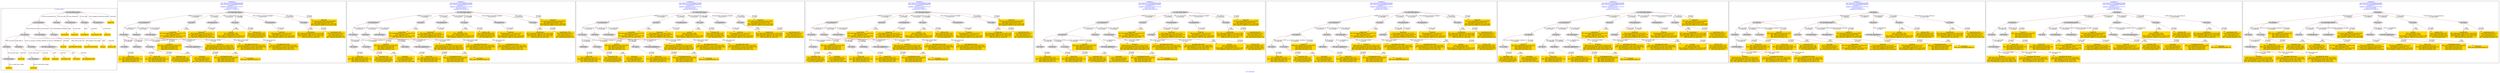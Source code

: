 digraph n0 {
fontcolor="blue"
remincross="true"
label="s21-s-met.json"
subgraph cluster_0 {
label="1-correct model"
n2[style="filled",color="white",fillcolor="lightgray",label="E12_Production1"];
n3[style="filled",color="white",fillcolor="lightgray",label="E21_Person1"];
n4[style="filled",color="white",fillcolor="lightgray",label="E52_Time-Span3"];
n5[style="filled",color="white",fillcolor="lightgray",label="E55_Type1"];
n6[style="filled",color="white",fillcolor="lightgray",label="E67_Birth1"];
n7[style="filled",color="white",fillcolor="lightgray",label="E69_Death1"];
n8[style="filled",color="white",fillcolor="lightgray",label="E74_Group1"];
n9[style="filled",color="white",fillcolor="lightgray",label="E82_Actor_Appellation1"];
n10[style="filled",color="white",fillcolor="lightgray",label="E22_Man-Made_Object1"];
n11[style="filled",color="white",fillcolor="lightgray",label="E35_Title1"];
n12[style="filled",color="white",fillcolor="lightgray",label="E54_Dimension1"];
n13[style="filled",color="white",fillcolor="lightgray",label="E55_Type2"];
n14[style="filled",color="white",fillcolor="lightgray",label="E8_Acquisition1"];
n15[style="filled",color="white",fillcolor="lightgray",label="E52_Time-Span1"];
n16[style="filled",color="white",fillcolor="lightgray",label="E52_Time-Span2"];
n17[shape="plaintext",style="filled",fillcolor="gold",label="nationality"];
n18[shape="plaintext",style="filled",fillcolor="gold",label="medium"];
n19[shape="plaintext",style="filled",fillcolor="gold",label="dateOfEndOfCreation"];
n20[shape="plaintext",style="filled",fillcolor="gold",label="birthDate"];
n21[shape="plaintext",style="filled",fillcolor="gold",label="dateOfStartOfCreation"];
n22[shape="plaintext",style="filled",fillcolor="gold",label="classification"];
n23[shape="plaintext",style="filled",fillcolor="gold",label="deathDate"];
n24[shape="plaintext",style="filled",fillcolor="gold",label="creditLine"];
n25[shape="plaintext",style="filled",fillcolor="gold",label="medium_URI"];
n26[shape="plaintext",style="filled",fillcolor="gold",label="artworkTitle"];
n27[shape="plaintext",style="filled",fillcolor="gold",label="dimensions"];
n28[shape="plaintext",style="filled",fillcolor="gold",label="artistName"];
n29[shape="plaintext",style="filled",fillcolor="gold",label="Birth_URI"];
n30[shape="plaintext",style="filled",fillcolor="gold",label="artistURI"];
n31[shape="plaintext",style="filled",fillcolor="gold",label="classification_URI"];
n32[shape="plaintext",style="filled",fillcolor="gold",label="objectURI"];
n33[shape="plaintext",style="filled",fillcolor="gold",label="nationality_URI"];
n34[shape="plaintext",style="filled",fillcolor="gold",label="Death_URI"];
n35[shape="plaintext",style="filled",fillcolor="gold",label="artistAppellationURI"];
}
subgraph cluster_1 {
label="candidate 0\nlink coherence:0.03225806451612903\nnode coherence:0.06666666666666667\nconfidence:1.0\nmapping score:0.41111111111111115\ncost:2010.545832\n-precision:0.77-recall:0.71"
n37[style="filled",color="white",fillcolor="lightgray",label="E12_Production1"];
n38[style="filled",color="white",fillcolor="lightgray",label="E21_Person1"];
n39[style="filled",color="white",fillcolor="lightgray",label="E39_Actor1"];
n40[style="filled",color="white",fillcolor="lightgray",label="E52_Time-Span1"];
n41[style="filled",color="white",fillcolor="lightgray",label="E67_Birth1"];
n42[style="filled",color="white",fillcolor="lightgray",label="E69_Death1"];
n43[style="filled",color="white",fillcolor="lightgray",label="E74_Group1"];
n44[style="filled",color="white",fillcolor="lightgray",label="E22_Man-Made_Object1"];
n45[style="filled",color="white",fillcolor="lightgray",label="E35_Title1"];
n46[style="filled",color="white",fillcolor="lightgray",label="E54_Dimension1"];
n47[style="filled",color="white",fillcolor="lightgray",label="E55_Type1"];
n48[style="filled",color="white",fillcolor="lightgray",label="E8_Acquisition1"];
n49[style="filled",color="white",fillcolor="lightgray",label="E55_Type2"];
n50[style="filled",color="white",fillcolor="lightgray",label="E82_Actor_Appellation2"];
n51[shape="plaintext",style="filled",fillcolor="gold",label="medium\n[E55_Type,label,0.338]\n[E57_Material,label,0.306]\n[E29_Design_or_Procedure,P3_has_note,0.239]\n[E33_Linguistic_Object,P3_has_note,0.117]"];
n52[shape="plaintext",style="filled",fillcolor="gold",label="nationality_URI\n[E74_Group,classLink,0.71]\n[E55_Type,classLink,0.169]\n[E57_Material,classLink,0.081]\n[E74_Group,label,0.039]"];
n53[shape="plaintext",style="filled",fillcolor="gold",label="birthDate\n[E69_Death,P82_at_some_time_within,0.415]\n[E52_Time-Span,P82b_end_of_the_end,0.339]\n[E52_Time-Span,P82_at_some_time_within,0.174]\n[E52_Time-Span,P82a_begin_of_the_begin,0.073]"];
n54[shape="plaintext",style="filled",fillcolor="gold",label="medium_URI\n[E74_Group,classLink,0.326]\n[E55_Type,classLink,0.312]\n[E57_Material,classLink,0.306]\n[E55_Type,label,0.055]"];
n55[shape="plaintext",style="filled",fillcolor="gold",label="artistURI\n[E82_Actor_Appellation,classLink,0.307]\n[E21_Person,classLink,0.24]\n[E67_Birth,classLink,0.227]\n[E69_Death,classLink,0.226]"];
n56[shape="plaintext",style="filled",fillcolor="gold",label="artistAppellationURI\n[E82_Actor_Appellation,classLink,0.693]\n[E21_Person,classLink,0.204]\n[E67_Birth,classLink,0.052]\n[E69_Death,classLink,0.052]"];
n57[shape="plaintext",style="filled",fillcolor="gold",label="dimensions\n[E54_Dimension,P3_has_note,0.822]\n[E22_Man-Made_Object,P3_has_note,0.079]\n[E82_Actor_Appellation,label,0.053]\n[E73_Information_Object,P3_has_note,0.045]"];
n58[shape="plaintext",style="filled",fillcolor="gold",label="artworkTitle\n[E22_Man-Made_Object,P3_has_note,0.315]\n[E35_Title,label,0.244]\n[E33_Linguistic_Object,P3_has_note,0.239]\n[E21_Person,P3_has_note,0.202]"];
n59[shape="plaintext",style="filled",fillcolor="gold",label="dateOfStartOfCreation\n[E52_Time-Span,P82b_end_of_the_end,0.404]\n[E52_Time-Span,P82_at_some_time_within,0.285]\n[E12_Production,P3_has_note,0.167]\n[E34_Inscription,P3_has_note,0.144]"];
n60[shape="plaintext",style="filled",fillcolor="gold",label="classification\n[E73_Information_Object,P3_has_note,0.342]\n[E22_Man-Made_Object,P3_has_note,0.283]\n[E33_Linguistic_Object,P3_has_note,0.215]\n[E39_Actor,P3_has_note,0.16]"];
n61[shape="plaintext",style="filled",fillcolor="gold",label="dateOfEndOfCreation\n[E52_Time-Span,P82b_end_of_the_end,0.404]\n[E52_Time-Span,P82_at_some_time_within,0.285]\n[E12_Production,P3_has_note,0.167]\n[E34_Inscription,P3_has_note,0.144]"];
n62[shape="plaintext",style="filled",fillcolor="gold",label="Birth_URI\n[E67_Birth,classLink,0.518]\n[E82_Actor_Appellation,classLink,0.191]\n[E21_Person,classLink,0.15]\n[E69_Death,classLink,0.141]"];
n63[shape="plaintext",style="filled",fillcolor="gold",label="creditLine\n[E8_Acquisition,P3_has_note,0.572]\n[E30_Right,P3_has_note,0.276]\n[E73_Information_Object,P3_has_note,0.081]\n[E33_Linguistic_Object,P3_has_note,0.071]"];
n64[shape="plaintext",style="filled",fillcolor="gold",label="artistName\n[E82_Actor_Appellation,label,1.0]"];
n65[shape="plaintext",style="filled",fillcolor="gold",label="classification_URI\n[E55_Type,classLink,0.612]\n[E55_Type,label,0.155]\n[E74_Group,classLink,0.12]\n[E57_Material,classLink,0.113]"];
n66[shape="plaintext",style="filled",fillcolor="gold",label="objectURI\n[E22_Man-Made_Object,classLink,0.668]\n[E8_Acquisition,classLink,0.256]\n[E22_Man-Made_Object,P3_has_note,0.04]\n[E33_Linguistic_Object,P3_has_note,0.036]"];
n67[shape="plaintext",style="filled",fillcolor="gold",label="Death_URI\n[E69_Death,classLink,0.516]\n[E82_Actor_Appellation,classLink,0.191]\n[E21_Person,classLink,0.149]\n[E67_Birth,classLink,0.144]"];
n68[shape="plaintext",style="filled",fillcolor="gold",label="nationality\n[E74_Group,label,0.522]\n[E74_Group,classLink,0.36]\n[E55_Type,label,0.063]\n[E21_Person,P3_has_note,0.055]"];
}
subgraph cluster_2 {
label="candidate 1\nlink coherence:0.03225806451612903\nnode coherence:0.06666666666666667\nconfidence:1.0\nmapping score:0.41111111111111115\ncost:2010.546229\n-precision:0.69-recall:0.64"
n70[style="filled",color="white",fillcolor="lightgray",label="E12_Production1"];
n71[style="filled",color="white",fillcolor="lightgray",label="E21_Person1"];
n72[style="filled",color="white",fillcolor="lightgray",label="E39_Actor1"];
n73[style="filled",color="white",fillcolor="lightgray",label="E52_Time-Span1"];
n74[style="filled",color="white",fillcolor="lightgray",label="E67_Birth1"];
n75[style="filled",color="white",fillcolor="lightgray",label="E74_Group1"];
n76[style="filled",color="white",fillcolor="lightgray",label="E22_Man-Made_Object1"];
n77[style="filled",color="white",fillcolor="lightgray",label="E35_Title1"];
n78[style="filled",color="white",fillcolor="lightgray",label="E54_Dimension1"];
n79[style="filled",color="white",fillcolor="lightgray",label="E55_Type1"];
n80[style="filled",color="white",fillcolor="lightgray",label="E8_Acquisition1"];
n81[style="filled",color="white",fillcolor="lightgray",label="E69_Death1"];
n82[style="filled",color="white",fillcolor="lightgray",label="E55_Type2"];
n83[style="filled",color="white",fillcolor="lightgray",label="E82_Actor_Appellation2"];
n84[shape="plaintext",style="filled",fillcolor="gold",label="medium\n[E55_Type,label,0.338]\n[E57_Material,label,0.306]\n[E29_Design_or_Procedure,P3_has_note,0.239]\n[E33_Linguistic_Object,P3_has_note,0.117]"];
n85[shape="plaintext",style="filled",fillcolor="gold",label="nationality_URI\n[E74_Group,classLink,0.71]\n[E55_Type,classLink,0.169]\n[E57_Material,classLink,0.081]\n[E74_Group,label,0.039]"];
n86[shape="plaintext",style="filled",fillcolor="gold",label="birthDate\n[E69_Death,P82_at_some_time_within,0.415]\n[E52_Time-Span,P82b_end_of_the_end,0.339]\n[E52_Time-Span,P82_at_some_time_within,0.174]\n[E52_Time-Span,P82a_begin_of_the_begin,0.073]"];
n87[shape="plaintext",style="filled",fillcolor="gold",label="medium_URI\n[E74_Group,classLink,0.326]\n[E55_Type,classLink,0.312]\n[E57_Material,classLink,0.306]\n[E55_Type,label,0.055]"];
n88[shape="plaintext",style="filled",fillcolor="gold",label="artistURI\n[E82_Actor_Appellation,classLink,0.307]\n[E21_Person,classLink,0.24]\n[E67_Birth,classLink,0.227]\n[E69_Death,classLink,0.226]"];
n89[shape="plaintext",style="filled",fillcolor="gold",label="artistAppellationURI\n[E82_Actor_Appellation,classLink,0.693]\n[E21_Person,classLink,0.204]\n[E67_Birth,classLink,0.052]\n[E69_Death,classLink,0.052]"];
n90[shape="plaintext",style="filled",fillcolor="gold",label="dimensions\n[E54_Dimension,P3_has_note,0.822]\n[E22_Man-Made_Object,P3_has_note,0.079]\n[E82_Actor_Appellation,label,0.053]\n[E73_Information_Object,P3_has_note,0.045]"];
n91[shape="plaintext",style="filled",fillcolor="gold",label="artworkTitle\n[E22_Man-Made_Object,P3_has_note,0.315]\n[E35_Title,label,0.244]\n[E33_Linguistic_Object,P3_has_note,0.239]\n[E21_Person,P3_has_note,0.202]"];
n92[shape="plaintext",style="filled",fillcolor="gold",label="dateOfStartOfCreation\n[E52_Time-Span,P82b_end_of_the_end,0.404]\n[E52_Time-Span,P82_at_some_time_within,0.285]\n[E12_Production,P3_has_note,0.167]\n[E34_Inscription,P3_has_note,0.144]"];
n93[shape="plaintext",style="filled",fillcolor="gold",label="classification\n[E73_Information_Object,P3_has_note,0.342]\n[E22_Man-Made_Object,P3_has_note,0.283]\n[E33_Linguistic_Object,P3_has_note,0.215]\n[E39_Actor,P3_has_note,0.16]"];
n94[shape="plaintext",style="filled",fillcolor="gold",label="dateOfEndOfCreation\n[E52_Time-Span,P82b_end_of_the_end,0.404]\n[E52_Time-Span,P82_at_some_time_within,0.285]\n[E12_Production,P3_has_note,0.167]\n[E34_Inscription,P3_has_note,0.144]"];
n95[shape="plaintext",style="filled",fillcolor="gold",label="Birth_URI\n[E67_Birth,classLink,0.518]\n[E82_Actor_Appellation,classLink,0.191]\n[E21_Person,classLink,0.15]\n[E69_Death,classLink,0.141]"];
n96[shape="plaintext",style="filled",fillcolor="gold",label="creditLine\n[E8_Acquisition,P3_has_note,0.572]\n[E30_Right,P3_has_note,0.276]\n[E73_Information_Object,P3_has_note,0.081]\n[E33_Linguistic_Object,P3_has_note,0.071]"];
n97[shape="plaintext",style="filled",fillcolor="gold",label="artistName\n[E82_Actor_Appellation,label,1.0]"];
n98[shape="plaintext",style="filled",fillcolor="gold",label="classification_URI\n[E55_Type,classLink,0.612]\n[E55_Type,label,0.155]\n[E74_Group,classLink,0.12]\n[E57_Material,classLink,0.113]"];
n99[shape="plaintext",style="filled",fillcolor="gold",label="objectURI\n[E22_Man-Made_Object,classLink,0.668]\n[E8_Acquisition,classLink,0.256]\n[E22_Man-Made_Object,P3_has_note,0.04]\n[E33_Linguistic_Object,P3_has_note,0.036]"];
n100[shape="plaintext",style="filled",fillcolor="gold",label="Death_URI\n[E69_Death,classLink,0.516]\n[E82_Actor_Appellation,classLink,0.191]\n[E21_Person,classLink,0.149]\n[E67_Birth,classLink,0.144]"];
n101[shape="plaintext",style="filled",fillcolor="gold",label="nationality\n[E74_Group,label,0.522]\n[E74_Group,classLink,0.36]\n[E55_Type,label,0.063]\n[E21_Person,P3_has_note,0.055]"];
}
subgraph cluster_3 {
label="candidate 2\nlink coherence:0.03225806451612903\nnode coherence:0.06666666666666667\nconfidence:1.0\nmapping score:0.41111111111111115\ncost:2010.547935\n-precision:0.69-recall:0.64"
n103[style="filled",color="white",fillcolor="lightgray",label="E12_Production1"];
n104[style="filled",color="white",fillcolor="lightgray",label="E21_Person1"];
n105[style="filled",color="white",fillcolor="lightgray",label="E39_Actor1"];
n106[style="filled",color="white",fillcolor="lightgray",label="E52_Time-Span1"];
n107[style="filled",color="white",fillcolor="lightgray",label="E69_Death1"];
n108[style="filled",color="white",fillcolor="lightgray",label="E74_Group1"];
n109[style="filled",color="white",fillcolor="lightgray",label="E22_Man-Made_Object1"];
n110[style="filled",color="white",fillcolor="lightgray",label="E35_Title1"];
n111[style="filled",color="white",fillcolor="lightgray",label="E54_Dimension1"];
n112[style="filled",color="white",fillcolor="lightgray",label="E55_Type1"];
n113[style="filled",color="white",fillcolor="lightgray",label="E8_Acquisition1"];
n114[style="filled",color="white",fillcolor="lightgray",label="E67_Birth1"];
n115[style="filled",color="white",fillcolor="lightgray",label="E55_Type2"];
n116[style="filled",color="white",fillcolor="lightgray",label="E82_Actor_Appellation2"];
n117[shape="plaintext",style="filled",fillcolor="gold",label="medium\n[E55_Type,label,0.338]\n[E57_Material,label,0.306]\n[E29_Design_or_Procedure,P3_has_note,0.239]\n[E33_Linguistic_Object,P3_has_note,0.117]"];
n118[shape="plaintext",style="filled",fillcolor="gold",label="nationality_URI\n[E74_Group,classLink,0.71]\n[E55_Type,classLink,0.169]\n[E57_Material,classLink,0.081]\n[E74_Group,label,0.039]"];
n119[shape="plaintext",style="filled",fillcolor="gold",label="birthDate\n[E69_Death,P82_at_some_time_within,0.415]\n[E52_Time-Span,P82b_end_of_the_end,0.339]\n[E52_Time-Span,P82_at_some_time_within,0.174]\n[E52_Time-Span,P82a_begin_of_the_begin,0.073]"];
n120[shape="plaintext",style="filled",fillcolor="gold",label="medium_URI\n[E74_Group,classLink,0.326]\n[E55_Type,classLink,0.312]\n[E57_Material,classLink,0.306]\n[E55_Type,label,0.055]"];
n121[shape="plaintext",style="filled",fillcolor="gold",label="artistURI\n[E82_Actor_Appellation,classLink,0.307]\n[E21_Person,classLink,0.24]\n[E67_Birth,classLink,0.227]\n[E69_Death,classLink,0.226]"];
n122[shape="plaintext",style="filled",fillcolor="gold",label="artistAppellationURI\n[E82_Actor_Appellation,classLink,0.693]\n[E21_Person,classLink,0.204]\n[E67_Birth,classLink,0.052]\n[E69_Death,classLink,0.052]"];
n123[shape="plaintext",style="filled",fillcolor="gold",label="dimensions\n[E54_Dimension,P3_has_note,0.822]\n[E22_Man-Made_Object,P3_has_note,0.079]\n[E82_Actor_Appellation,label,0.053]\n[E73_Information_Object,P3_has_note,0.045]"];
n124[shape="plaintext",style="filled",fillcolor="gold",label="artworkTitle\n[E22_Man-Made_Object,P3_has_note,0.315]\n[E35_Title,label,0.244]\n[E33_Linguistic_Object,P3_has_note,0.239]\n[E21_Person,P3_has_note,0.202]"];
n125[shape="plaintext",style="filled",fillcolor="gold",label="dateOfStartOfCreation\n[E52_Time-Span,P82b_end_of_the_end,0.404]\n[E52_Time-Span,P82_at_some_time_within,0.285]\n[E12_Production,P3_has_note,0.167]\n[E34_Inscription,P3_has_note,0.144]"];
n126[shape="plaintext",style="filled",fillcolor="gold",label="classification\n[E73_Information_Object,P3_has_note,0.342]\n[E22_Man-Made_Object,P3_has_note,0.283]\n[E33_Linguistic_Object,P3_has_note,0.215]\n[E39_Actor,P3_has_note,0.16]"];
n127[shape="plaintext",style="filled",fillcolor="gold",label="dateOfEndOfCreation\n[E52_Time-Span,P82b_end_of_the_end,0.404]\n[E52_Time-Span,P82_at_some_time_within,0.285]\n[E12_Production,P3_has_note,0.167]\n[E34_Inscription,P3_has_note,0.144]"];
n128[shape="plaintext",style="filled",fillcolor="gold",label="Birth_URI\n[E67_Birth,classLink,0.518]\n[E82_Actor_Appellation,classLink,0.191]\n[E21_Person,classLink,0.15]\n[E69_Death,classLink,0.141]"];
n129[shape="plaintext",style="filled",fillcolor="gold",label="creditLine\n[E8_Acquisition,P3_has_note,0.572]\n[E30_Right,P3_has_note,0.276]\n[E73_Information_Object,P3_has_note,0.081]\n[E33_Linguistic_Object,P3_has_note,0.071]"];
n130[shape="plaintext",style="filled",fillcolor="gold",label="artistName\n[E82_Actor_Appellation,label,1.0]"];
n131[shape="plaintext",style="filled",fillcolor="gold",label="classification_URI\n[E55_Type,classLink,0.612]\n[E55_Type,label,0.155]\n[E74_Group,classLink,0.12]\n[E57_Material,classLink,0.113]"];
n132[shape="plaintext",style="filled",fillcolor="gold",label="objectURI\n[E22_Man-Made_Object,classLink,0.668]\n[E8_Acquisition,classLink,0.256]\n[E22_Man-Made_Object,P3_has_note,0.04]\n[E33_Linguistic_Object,P3_has_note,0.036]"];
n133[shape="plaintext",style="filled",fillcolor="gold",label="Death_URI\n[E69_Death,classLink,0.516]\n[E82_Actor_Appellation,classLink,0.191]\n[E21_Person,classLink,0.149]\n[E67_Birth,classLink,0.144]"];
n134[shape="plaintext",style="filled",fillcolor="gold",label="nationality\n[E74_Group,label,0.522]\n[E74_Group,classLink,0.36]\n[E55_Type,label,0.063]\n[E21_Person,P3_has_note,0.055]"];
}
subgraph cluster_4 {
label="candidate 3\nlink coherence:0.03225806451612903\nnode coherence:0.06666666666666667\nconfidence:1.0\nmapping score:0.41111111111111115\ncost:2010.548331\n-precision:0.62-recall:0.57"
n136[style="filled",color="white",fillcolor="lightgray",label="E12_Production1"];
n137[style="filled",color="white",fillcolor="lightgray",label="E21_Person1"];
n138[style="filled",color="white",fillcolor="lightgray",label="E39_Actor1"];
n139[style="filled",color="white",fillcolor="lightgray",label="E52_Time-Span1"];
n140[style="filled",color="white",fillcolor="lightgray",label="E74_Group1"];
n141[style="filled",color="white",fillcolor="lightgray",label="E22_Man-Made_Object1"];
n142[style="filled",color="white",fillcolor="lightgray",label="E35_Title1"];
n143[style="filled",color="white",fillcolor="lightgray",label="E54_Dimension1"];
n144[style="filled",color="white",fillcolor="lightgray",label="E55_Type1"];
n145[style="filled",color="white",fillcolor="lightgray",label="E8_Acquisition1"];
n146[style="filled",color="white",fillcolor="lightgray",label="E67_Birth1"];
n147[style="filled",color="white",fillcolor="lightgray",label="E69_Death1"];
n148[style="filled",color="white",fillcolor="lightgray",label="E55_Type2"];
n149[style="filled",color="white",fillcolor="lightgray",label="E82_Actor_Appellation2"];
n150[shape="plaintext",style="filled",fillcolor="gold",label="medium\n[E55_Type,label,0.338]\n[E57_Material,label,0.306]\n[E29_Design_or_Procedure,P3_has_note,0.239]\n[E33_Linguistic_Object,P3_has_note,0.117]"];
n151[shape="plaintext",style="filled",fillcolor="gold",label="nationality_URI\n[E74_Group,classLink,0.71]\n[E55_Type,classLink,0.169]\n[E57_Material,classLink,0.081]\n[E74_Group,label,0.039]"];
n152[shape="plaintext",style="filled",fillcolor="gold",label="birthDate\n[E69_Death,P82_at_some_time_within,0.415]\n[E52_Time-Span,P82b_end_of_the_end,0.339]\n[E52_Time-Span,P82_at_some_time_within,0.174]\n[E52_Time-Span,P82a_begin_of_the_begin,0.073]"];
n153[shape="plaintext",style="filled",fillcolor="gold",label="medium_URI\n[E74_Group,classLink,0.326]\n[E55_Type,classLink,0.312]\n[E57_Material,classLink,0.306]\n[E55_Type,label,0.055]"];
n154[shape="plaintext",style="filled",fillcolor="gold",label="artistURI\n[E82_Actor_Appellation,classLink,0.307]\n[E21_Person,classLink,0.24]\n[E67_Birth,classLink,0.227]\n[E69_Death,classLink,0.226]"];
n155[shape="plaintext",style="filled",fillcolor="gold",label="artistAppellationURI\n[E82_Actor_Appellation,classLink,0.693]\n[E21_Person,classLink,0.204]\n[E67_Birth,classLink,0.052]\n[E69_Death,classLink,0.052]"];
n156[shape="plaintext",style="filled",fillcolor="gold",label="dimensions\n[E54_Dimension,P3_has_note,0.822]\n[E22_Man-Made_Object,P3_has_note,0.079]\n[E82_Actor_Appellation,label,0.053]\n[E73_Information_Object,P3_has_note,0.045]"];
n157[shape="plaintext",style="filled",fillcolor="gold",label="artworkTitle\n[E22_Man-Made_Object,P3_has_note,0.315]\n[E35_Title,label,0.244]\n[E33_Linguistic_Object,P3_has_note,0.239]\n[E21_Person,P3_has_note,0.202]"];
n158[shape="plaintext",style="filled",fillcolor="gold",label="dateOfStartOfCreation\n[E52_Time-Span,P82b_end_of_the_end,0.404]\n[E52_Time-Span,P82_at_some_time_within,0.285]\n[E12_Production,P3_has_note,0.167]\n[E34_Inscription,P3_has_note,0.144]"];
n159[shape="plaintext",style="filled",fillcolor="gold",label="classification\n[E73_Information_Object,P3_has_note,0.342]\n[E22_Man-Made_Object,P3_has_note,0.283]\n[E33_Linguistic_Object,P3_has_note,0.215]\n[E39_Actor,P3_has_note,0.16]"];
n160[shape="plaintext",style="filled",fillcolor="gold",label="dateOfEndOfCreation\n[E52_Time-Span,P82b_end_of_the_end,0.404]\n[E52_Time-Span,P82_at_some_time_within,0.285]\n[E12_Production,P3_has_note,0.167]\n[E34_Inscription,P3_has_note,0.144]"];
n161[shape="plaintext",style="filled",fillcolor="gold",label="Birth_URI\n[E67_Birth,classLink,0.518]\n[E82_Actor_Appellation,classLink,0.191]\n[E21_Person,classLink,0.15]\n[E69_Death,classLink,0.141]"];
n162[shape="plaintext",style="filled",fillcolor="gold",label="creditLine\n[E8_Acquisition,P3_has_note,0.572]\n[E30_Right,P3_has_note,0.276]\n[E73_Information_Object,P3_has_note,0.081]\n[E33_Linguistic_Object,P3_has_note,0.071]"];
n163[shape="plaintext",style="filled",fillcolor="gold",label="artistName\n[E82_Actor_Appellation,label,1.0]"];
n164[shape="plaintext",style="filled",fillcolor="gold",label="classification_URI\n[E55_Type,classLink,0.612]\n[E55_Type,label,0.155]\n[E74_Group,classLink,0.12]\n[E57_Material,classLink,0.113]"];
n165[shape="plaintext",style="filled",fillcolor="gold",label="objectURI\n[E22_Man-Made_Object,classLink,0.668]\n[E8_Acquisition,classLink,0.256]\n[E22_Man-Made_Object,P3_has_note,0.04]\n[E33_Linguistic_Object,P3_has_note,0.036]"];
n166[shape="plaintext",style="filled",fillcolor="gold",label="Death_URI\n[E69_Death,classLink,0.516]\n[E82_Actor_Appellation,classLink,0.191]\n[E21_Person,classLink,0.149]\n[E67_Birth,classLink,0.144]"];
n167[shape="plaintext",style="filled",fillcolor="gold",label="nationality\n[E74_Group,label,0.522]\n[E74_Group,classLink,0.36]\n[E55_Type,label,0.063]\n[E21_Person,P3_has_note,0.055]"];
}
subgraph cluster_5 {
label="candidate 4\nlink coherence:0.03225806451612903\nnode coherence:0.06666666666666667\nconfidence:1.0\nmapping score:0.41111111111111115\ncost:2010.674971\n-precision:0.69-recall:0.64"
n169[style="filled",color="white",fillcolor="lightgray",label="E12_Production1"];
n170[style="filled",color="white",fillcolor="lightgray",label="E21_Person1"];
n171[style="filled",color="white",fillcolor="lightgray",label="E39_Actor1"];
n172[style="filled",color="white",fillcolor="lightgray",label="E52_Time-Span1"];
n173[style="filled",color="white",fillcolor="lightgray",label="E67_Birth1"];
n174[style="filled",color="white",fillcolor="lightgray",label="E69_Death1"];
n175[style="filled",color="white",fillcolor="lightgray",label="E74_Group1"];
n176[style="filled",color="white",fillcolor="lightgray",label="E22_Man-Made_Object1"];
n177[style="filled",color="white",fillcolor="lightgray",label="E35_Title1"];
n178[style="filled",color="white",fillcolor="lightgray",label="E54_Dimension1"];
n179[style="filled",color="white",fillcolor="lightgray",label="E8_Acquisition1"];
n180[style="filled",color="white",fillcolor="lightgray",label="E55_Type1"];
n181[style="filled",color="white",fillcolor="lightgray",label="E55_Type2"];
n182[style="filled",color="white",fillcolor="lightgray",label="E82_Actor_Appellation2"];
n183[shape="plaintext",style="filled",fillcolor="gold",label="medium\n[E55_Type,label,0.338]\n[E57_Material,label,0.306]\n[E29_Design_or_Procedure,P3_has_note,0.239]\n[E33_Linguistic_Object,P3_has_note,0.117]"];
n184[shape="plaintext",style="filled",fillcolor="gold",label="nationality_URI\n[E74_Group,classLink,0.71]\n[E55_Type,classLink,0.169]\n[E57_Material,classLink,0.081]\n[E74_Group,label,0.039]"];
n185[shape="plaintext",style="filled",fillcolor="gold",label="birthDate\n[E69_Death,P82_at_some_time_within,0.415]\n[E52_Time-Span,P82b_end_of_the_end,0.339]\n[E52_Time-Span,P82_at_some_time_within,0.174]\n[E52_Time-Span,P82a_begin_of_the_begin,0.073]"];
n186[shape="plaintext",style="filled",fillcolor="gold",label="medium_URI\n[E74_Group,classLink,0.326]\n[E55_Type,classLink,0.312]\n[E57_Material,classLink,0.306]\n[E55_Type,label,0.055]"];
n187[shape="plaintext",style="filled",fillcolor="gold",label="artistURI\n[E82_Actor_Appellation,classLink,0.307]\n[E21_Person,classLink,0.24]\n[E67_Birth,classLink,0.227]\n[E69_Death,classLink,0.226]"];
n188[shape="plaintext",style="filled",fillcolor="gold",label="artistAppellationURI\n[E82_Actor_Appellation,classLink,0.693]\n[E21_Person,classLink,0.204]\n[E67_Birth,classLink,0.052]\n[E69_Death,classLink,0.052]"];
n189[shape="plaintext",style="filled",fillcolor="gold",label="dimensions\n[E54_Dimension,P3_has_note,0.822]\n[E22_Man-Made_Object,P3_has_note,0.079]\n[E82_Actor_Appellation,label,0.053]\n[E73_Information_Object,P3_has_note,0.045]"];
n190[shape="plaintext",style="filled",fillcolor="gold",label="artworkTitle\n[E22_Man-Made_Object,P3_has_note,0.315]\n[E35_Title,label,0.244]\n[E33_Linguistic_Object,P3_has_note,0.239]\n[E21_Person,P3_has_note,0.202]"];
n191[shape="plaintext",style="filled",fillcolor="gold",label="dateOfStartOfCreation\n[E52_Time-Span,P82b_end_of_the_end,0.404]\n[E52_Time-Span,P82_at_some_time_within,0.285]\n[E12_Production,P3_has_note,0.167]\n[E34_Inscription,P3_has_note,0.144]"];
n192[shape="plaintext",style="filled",fillcolor="gold",label="classification\n[E73_Information_Object,P3_has_note,0.342]\n[E22_Man-Made_Object,P3_has_note,0.283]\n[E33_Linguistic_Object,P3_has_note,0.215]\n[E39_Actor,P3_has_note,0.16]"];
n193[shape="plaintext",style="filled",fillcolor="gold",label="dateOfEndOfCreation\n[E52_Time-Span,P82b_end_of_the_end,0.404]\n[E52_Time-Span,P82_at_some_time_within,0.285]\n[E12_Production,P3_has_note,0.167]\n[E34_Inscription,P3_has_note,0.144]"];
n194[shape="plaintext",style="filled",fillcolor="gold",label="Birth_URI\n[E67_Birth,classLink,0.518]\n[E82_Actor_Appellation,classLink,0.191]\n[E21_Person,classLink,0.15]\n[E69_Death,classLink,0.141]"];
n195[shape="plaintext",style="filled",fillcolor="gold",label="creditLine\n[E8_Acquisition,P3_has_note,0.572]\n[E30_Right,P3_has_note,0.276]\n[E73_Information_Object,P3_has_note,0.081]\n[E33_Linguistic_Object,P3_has_note,0.071]"];
n196[shape="plaintext",style="filled",fillcolor="gold",label="artistName\n[E82_Actor_Appellation,label,1.0]"];
n197[shape="plaintext",style="filled",fillcolor="gold",label="classification_URI\n[E55_Type,classLink,0.612]\n[E55_Type,label,0.155]\n[E74_Group,classLink,0.12]\n[E57_Material,classLink,0.113]"];
n198[shape="plaintext",style="filled",fillcolor="gold",label="objectURI\n[E22_Man-Made_Object,classLink,0.668]\n[E8_Acquisition,classLink,0.256]\n[E22_Man-Made_Object,P3_has_note,0.04]\n[E33_Linguistic_Object,P3_has_note,0.036]"];
n199[shape="plaintext",style="filled",fillcolor="gold",label="Death_URI\n[E69_Death,classLink,0.516]\n[E82_Actor_Appellation,classLink,0.191]\n[E21_Person,classLink,0.149]\n[E67_Birth,classLink,0.144]"];
n200[shape="plaintext",style="filled",fillcolor="gold",label="nationality\n[E74_Group,label,0.522]\n[E74_Group,classLink,0.36]\n[E55_Type,label,0.063]\n[E21_Person,P3_has_note,0.055]"];
}
subgraph cluster_6 {
label="candidate 5\nlink coherence:0.03225806451612903\nnode coherence:0.06666666666666667\nconfidence:1.0\nmapping score:0.41111111111111115\ncost:2010.675368\n-precision:0.62-recall:0.57"
n202[style="filled",color="white",fillcolor="lightgray",label="E12_Production1"];
n203[style="filled",color="white",fillcolor="lightgray",label="E21_Person1"];
n204[style="filled",color="white",fillcolor="lightgray",label="E39_Actor1"];
n205[style="filled",color="white",fillcolor="lightgray",label="E52_Time-Span1"];
n206[style="filled",color="white",fillcolor="lightgray",label="E67_Birth1"];
n207[style="filled",color="white",fillcolor="lightgray",label="E74_Group1"];
n208[style="filled",color="white",fillcolor="lightgray",label="E22_Man-Made_Object1"];
n209[style="filled",color="white",fillcolor="lightgray",label="E35_Title1"];
n210[style="filled",color="white",fillcolor="lightgray",label="E54_Dimension1"];
n211[style="filled",color="white",fillcolor="lightgray",label="E8_Acquisition1"];
n212[style="filled",color="white",fillcolor="lightgray",label="E69_Death1"];
n213[style="filled",color="white",fillcolor="lightgray",label="E55_Type1"];
n214[style="filled",color="white",fillcolor="lightgray",label="E55_Type2"];
n215[style="filled",color="white",fillcolor="lightgray",label="E82_Actor_Appellation2"];
n216[shape="plaintext",style="filled",fillcolor="gold",label="medium\n[E55_Type,label,0.338]\n[E57_Material,label,0.306]\n[E29_Design_or_Procedure,P3_has_note,0.239]\n[E33_Linguistic_Object,P3_has_note,0.117]"];
n217[shape="plaintext",style="filled",fillcolor="gold",label="nationality_URI\n[E74_Group,classLink,0.71]\n[E55_Type,classLink,0.169]\n[E57_Material,classLink,0.081]\n[E74_Group,label,0.039]"];
n218[shape="plaintext",style="filled",fillcolor="gold",label="birthDate\n[E69_Death,P82_at_some_time_within,0.415]\n[E52_Time-Span,P82b_end_of_the_end,0.339]\n[E52_Time-Span,P82_at_some_time_within,0.174]\n[E52_Time-Span,P82a_begin_of_the_begin,0.073]"];
n219[shape="plaintext",style="filled",fillcolor="gold",label="medium_URI\n[E74_Group,classLink,0.326]\n[E55_Type,classLink,0.312]\n[E57_Material,classLink,0.306]\n[E55_Type,label,0.055]"];
n220[shape="plaintext",style="filled",fillcolor="gold",label="artistURI\n[E82_Actor_Appellation,classLink,0.307]\n[E21_Person,classLink,0.24]\n[E67_Birth,classLink,0.227]\n[E69_Death,classLink,0.226]"];
n221[shape="plaintext",style="filled",fillcolor="gold",label="artistAppellationURI\n[E82_Actor_Appellation,classLink,0.693]\n[E21_Person,classLink,0.204]\n[E67_Birth,classLink,0.052]\n[E69_Death,classLink,0.052]"];
n222[shape="plaintext",style="filled",fillcolor="gold",label="dimensions\n[E54_Dimension,P3_has_note,0.822]\n[E22_Man-Made_Object,P3_has_note,0.079]\n[E82_Actor_Appellation,label,0.053]\n[E73_Information_Object,P3_has_note,0.045]"];
n223[shape="plaintext",style="filled",fillcolor="gold",label="artworkTitle\n[E22_Man-Made_Object,P3_has_note,0.315]\n[E35_Title,label,0.244]\n[E33_Linguistic_Object,P3_has_note,0.239]\n[E21_Person,P3_has_note,0.202]"];
n224[shape="plaintext",style="filled",fillcolor="gold",label="dateOfStartOfCreation\n[E52_Time-Span,P82b_end_of_the_end,0.404]\n[E52_Time-Span,P82_at_some_time_within,0.285]\n[E12_Production,P3_has_note,0.167]\n[E34_Inscription,P3_has_note,0.144]"];
n225[shape="plaintext",style="filled",fillcolor="gold",label="classification\n[E73_Information_Object,P3_has_note,0.342]\n[E22_Man-Made_Object,P3_has_note,0.283]\n[E33_Linguistic_Object,P3_has_note,0.215]\n[E39_Actor,P3_has_note,0.16]"];
n226[shape="plaintext",style="filled",fillcolor="gold",label="dateOfEndOfCreation\n[E52_Time-Span,P82b_end_of_the_end,0.404]\n[E52_Time-Span,P82_at_some_time_within,0.285]\n[E12_Production,P3_has_note,0.167]\n[E34_Inscription,P3_has_note,0.144]"];
n227[shape="plaintext",style="filled",fillcolor="gold",label="Birth_URI\n[E67_Birth,classLink,0.518]\n[E82_Actor_Appellation,classLink,0.191]\n[E21_Person,classLink,0.15]\n[E69_Death,classLink,0.141]"];
n228[shape="plaintext",style="filled",fillcolor="gold",label="creditLine\n[E8_Acquisition,P3_has_note,0.572]\n[E30_Right,P3_has_note,0.276]\n[E73_Information_Object,P3_has_note,0.081]\n[E33_Linguistic_Object,P3_has_note,0.071]"];
n229[shape="plaintext",style="filled",fillcolor="gold",label="artistName\n[E82_Actor_Appellation,label,1.0]"];
n230[shape="plaintext",style="filled",fillcolor="gold",label="classification_URI\n[E55_Type,classLink,0.612]\n[E55_Type,label,0.155]\n[E74_Group,classLink,0.12]\n[E57_Material,classLink,0.113]"];
n231[shape="plaintext",style="filled",fillcolor="gold",label="objectURI\n[E22_Man-Made_Object,classLink,0.668]\n[E8_Acquisition,classLink,0.256]\n[E22_Man-Made_Object,P3_has_note,0.04]\n[E33_Linguistic_Object,P3_has_note,0.036]"];
n232[shape="plaintext",style="filled",fillcolor="gold",label="Death_URI\n[E69_Death,classLink,0.516]\n[E82_Actor_Appellation,classLink,0.191]\n[E21_Person,classLink,0.149]\n[E67_Birth,classLink,0.144]"];
n233[shape="plaintext",style="filled",fillcolor="gold",label="nationality\n[E74_Group,label,0.522]\n[E74_Group,classLink,0.36]\n[E55_Type,label,0.063]\n[E21_Person,P3_has_note,0.055]"];
}
subgraph cluster_7 {
label="candidate 6\nlink coherence:0.03225806451612903\nnode coherence:0.06666666666666667\nconfidence:1.0\nmapping score:0.41111111111111115\ncost:2010.67747\n-precision:0.54-recall:0.5"
n235[style="filled",color="white",fillcolor="lightgray",label="E12_Production1"];
n236[style="filled",color="white",fillcolor="lightgray",label="E21_Person1"];
n237[style="filled",color="white",fillcolor="lightgray",label="E39_Actor1"];
n238[style="filled",color="white",fillcolor="lightgray",label="E52_Time-Span1"];
n239[style="filled",color="white",fillcolor="lightgray",label="E74_Group1"];
n240[style="filled",color="white",fillcolor="lightgray",label="E22_Man-Made_Object1"];
n241[style="filled",color="white",fillcolor="lightgray",label="E35_Title1"];
n242[style="filled",color="white",fillcolor="lightgray",label="E54_Dimension1"];
n243[style="filled",color="white",fillcolor="lightgray",label="E8_Acquisition1"];
n244[style="filled",color="white",fillcolor="lightgray",label="E67_Birth1"];
n245[style="filled",color="white",fillcolor="lightgray",label="E69_Death1"];
n246[style="filled",color="white",fillcolor="lightgray",label="E55_Type1"];
n247[style="filled",color="white",fillcolor="lightgray",label="E55_Type2"];
n248[style="filled",color="white",fillcolor="lightgray",label="E82_Actor_Appellation2"];
n249[shape="plaintext",style="filled",fillcolor="gold",label="medium\n[E55_Type,label,0.338]\n[E57_Material,label,0.306]\n[E29_Design_or_Procedure,P3_has_note,0.239]\n[E33_Linguistic_Object,P3_has_note,0.117]"];
n250[shape="plaintext",style="filled",fillcolor="gold",label="nationality_URI\n[E74_Group,classLink,0.71]\n[E55_Type,classLink,0.169]\n[E57_Material,classLink,0.081]\n[E74_Group,label,0.039]"];
n251[shape="plaintext",style="filled",fillcolor="gold",label="birthDate\n[E69_Death,P82_at_some_time_within,0.415]\n[E52_Time-Span,P82b_end_of_the_end,0.339]\n[E52_Time-Span,P82_at_some_time_within,0.174]\n[E52_Time-Span,P82a_begin_of_the_begin,0.073]"];
n252[shape="plaintext",style="filled",fillcolor="gold",label="medium_URI\n[E74_Group,classLink,0.326]\n[E55_Type,classLink,0.312]\n[E57_Material,classLink,0.306]\n[E55_Type,label,0.055]"];
n253[shape="plaintext",style="filled",fillcolor="gold",label="artistURI\n[E82_Actor_Appellation,classLink,0.307]\n[E21_Person,classLink,0.24]\n[E67_Birth,classLink,0.227]\n[E69_Death,classLink,0.226]"];
n254[shape="plaintext",style="filled",fillcolor="gold",label="artistAppellationURI\n[E82_Actor_Appellation,classLink,0.693]\n[E21_Person,classLink,0.204]\n[E67_Birth,classLink,0.052]\n[E69_Death,classLink,0.052]"];
n255[shape="plaintext",style="filled",fillcolor="gold",label="dimensions\n[E54_Dimension,P3_has_note,0.822]\n[E22_Man-Made_Object,P3_has_note,0.079]\n[E82_Actor_Appellation,label,0.053]\n[E73_Information_Object,P3_has_note,0.045]"];
n256[shape="plaintext",style="filled",fillcolor="gold",label="artworkTitle\n[E22_Man-Made_Object,P3_has_note,0.315]\n[E35_Title,label,0.244]\n[E33_Linguistic_Object,P3_has_note,0.239]\n[E21_Person,P3_has_note,0.202]"];
n257[shape="plaintext",style="filled",fillcolor="gold",label="dateOfStartOfCreation\n[E52_Time-Span,P82b_end_of_the_end,0.404]\n[E52_Time-Span,P82_at_some_time_within,0.285]\n[E12_Production,P3_has_note,0.167]\n[E34_Inscription,P3_has_note,0.144]"];
n258[shape="plaintext",style="filled",fillcolor="gold",label="classification\n[E73_Information_Object,P3_has_note,0.342]\n[E22_Man-Made_Object,P3_has_note,0.283]\n[E33_Linguistic_Object,P3_has_note,0.215]\n[E39_Actor,P3_has_note,0.16]"];
n259[shape="plaintext",style="filled",fillcolor="gold",label="dateOfEndOfCreation\n[E52_Time-Span,P82b_end_of_the_end,0.404]\n[E52_Time-Span,P82_at_some_time_within,0.285]\n[E12_Production,P3_has_note,0.167]\n[E34_Inscription,P3_has_note,0.144]"];
n260[shape="plaintext",style="filled",fillcolor="gold",label="Birth_URI\n[E67_Birth,classLink,0.518]\n[E82_Actor_Appellation,classLink,0.191]\n[E21_Person,classLink,0.15]\n[E69_Death,classLink,0.141]"];
n261[shape="plaintext",style="filled",fillcolor="gold",label="creditLine\n[E8_Acquisition,P3_has_note,0.572]\n[E30_Right,P3_has_note,0.276]\n[E73_Information_Object,P3_has_note,0.081]\n[E33_Linguistic_Object,P3_has_note,0.071]"];
n262[shape="plaintext",style="filled",fillcolor="gold",label="artistName\n[E82_Actor_Appellation,label,1.0]"];
n263[shape="plaintext",style="filled",fillcolor="gold",label="classification_URI\n[E55_Type,classLink,0.612]\n[E55_Type,label,0.155]\n[E74_Group,classLink,0.12]\n[E57_Material,classLink,0.113]"];
n264[shape="plaintext",style="filled",fillcolor="gold",label="objectURI\n[E22_Man-Made_Object,classLink,0.668]\n[E8_Acquisition,classLink,0.256]\n[E22_Man-Made_Object,P3_has_note,0.04]\n[E33_Linguistic_Object,P3_has_note,0.036]"];
n265[shape="plaintext",style="filled",fillcolor="gold",label="Death_URI\n[E69_Death,classLink,0.516]\n[E82_Actor_Appellation,classLink,0.191]\n[E21_Person,classLink,0.149]\n[E67_Birth,classLink,0.144]"];
n266[shape="plaintext",style="filled",fillcolor="gold",label="nationality\n[E74_Group,label,0.522]\n[E74_Group,classLink,0.36]\n[E55_Type,label,0.063]\n[E21_Person,P3_has_note,0.055]"];
}
subgraph cluster_8 {
label="candidate 7\nlink coherence:0.03225806451612903\nnode coherence:0.06666666666666667\nconfidence:1.0\nmapping score:0.41111111111111115\ncost:2010.822513\n-precision:0.46-recall:0.43"
n268[style="filled",color="white",fillcolor="lightgray",label="E21_Person1"];
n269[style="filled",color="white",fillcolor="lightgray",label="E67_Birth1"];
n270[style="filled",color="white",fillcolor="lightgray",label="E69_Death1"];
n271[style="filled",color="white",fillcolor="lightgray",label="E74_Group1"];
n272[style="filled",color="white",fillcolor="lightgray",label="E22_Man-Made_Object1"];
n273[style="filled",color="white",fillcolor="lightgray",label="E35_Title1"];
n274[style="filled",color="white",fillcolor="lightgray",label="E54_Dimension1"];
n275[style="filled",color="white",fillcolor="lightgray",label="E8_Acquisition1"];
n276[style="filled",color="white",fillcolor="lightgray",label="E38_Image1"];
n277[style="filled",color="white",fillcolor="lightgray",label="E39_Actor1"];
n278[style="filled",color="white",fillcolor="lightgray",label="E55_Type1"];
n279[style="filled",color="white",fillcolor="lightgray",label="E52_Time-Span1"];
n280[style="filled",color="white",fillcolor="lightgray",label="E55_Type2"];
n281[style="filled",color="white",fillcolor="lightgray",label="E82_Actor_Appellation2"];
n282[shape="plaintext",style="filled",fillcolor="gold",label="medium\n[E55_Type,label,0.338]\n[E57_Material,label,0.306]\n[E29_Design_or_Procedure,P3_has_note,0.239]\n[E33_Linguistic_Object,P3_has_note,0.117]"];
n283[shape="plaintext",style="filled",fillcolor="gold",label="nationality_URI\n[E74_Group,classLink,0.71]\n[E55_Type,classLink,0.169]\n[E57_Material,classLink,0.081]\n[E74_Group,label,0.039]"];
n284[shape="plaintext",style="filled",fillcolor="gold",label="birthDate\n[E69_Death,P82_at_some_time_within,0.415]\n[E52_Time-Span,P82b_end_of_the_end,0.339]\n[E52_Time-Span,P82_at_some_time_within,0.174]\n[E52_Time-Span,P82a_begin_of_the_begin,0.073]"];
n285[shape="plaintext",style="filled",fillcolor="gold",label="medium_URI\n[E74_Group,classLink,0.326]\n[E55_Type,classLink,0.312]\n[E57_Material,classLink,0.306]\n[E55_Type,label,0.055]"];
n286[shape="plaintext",style="filled",fillcolor="gold",label="artistURI\n[E82_Actor_Appellation,classLink,0.307]\n[E21_Person,classLink,0.24]\n[E67_Birth,classLink,0.227]\n[E69_Death,classLink,0.226]"];
n287[shape="plaintext",style="filled",fillcolor="gold",label="artistAppellationURI\n[E82_Actor_Appellation,classLink,0.693]\n[E21_Person,classLink,0.204]\n[E67_Birth,classLink,0.052]\n[E69_Death,classLink,0.052]"];
n288[shape="plaintext",style="filled",fillcolor="gold",label="dimensions\n[E54_Dimension,P3_has_note,0.822]\n[E22_Man-Made_Object,P3_has_note,0.079]\n[E82_Actor_Appellation,label,0.053]\n[E73_Information_Object,P3_has_note,0.045]"];
n289[shape="plaintext",style="filled",fillcolor="gold",label="artworkTitle\n[E22_Man-Made_Object,P3_has_note,0.315]\n[E35_Title,label,0.244]\n[E33_Linguistic_Object,P3_has_note,0.239]\n[E21_Person,P3_has_note,0.202]"];
n290[shape="plaintext",style="filled",fillcolor="gold",label="dateOfStartOfCreation\n[E52_Time-Span,P82b_end_of_the_end,0.404]\n[E52_Time-Span,P82_at_some_time_within,0.285]\n[E12_Production,P3_has_note,0.167]\n[E34_Inscription,P3_has_note,0.144]"];
n291[shape="plaintext",style="filled",fillcolor="gold",label="classification\n[E73_Information_Object,P3_has_note,0.342]\n[E22_Man-Made_Object,P3_has_note,0.283]\n[E33_Linguistic_Object,P3_has_note,0.215]\n[E39_Actor,P3_has_note,0.16]"];
n292[shape="plaintext",style="filled",fillcolor="gold",label="dateOfEndOfCreation\n[E52_Time-Span,P82b_end_of_the_end,0.404]\n[E52_Time-Span,P82_at_some_time_within,0.285]\n[E12_Production,P3_has_note,0.167]\n[E34_Inscription,P3_has_note,0.144]"];
n293[shape="plaintext",style="filled",fillcolor="gold",label="Birth_URI\n[E67_Birth,classLink,0.518]\n[E82_Actor_Appellation,classLink,0.191]\n[E21_Person,classLink,0.15]\n[E69_Death,classLink,0.141]"];
n294[shape="plaintext",style="filled",fillcolor="gold",label="creditLine\n[E8_Acquisition,P3_has_note,0.572]\n[E30_Right,P3_has_note,0.276]\n[E73_Information_Object,P3_has_note,0.081]\n[E33_Linguistic_Object,P3_has_note,0.071]"];
n295[shape="plaintext",style="filled",fillcolor="gold",label="artistName\n[E82_Actor_Appellation,label,1.0]"];
n296[shape="plaintext",style="filled",fillcolor="gold",label="classification_URI\n[E55_Type,classLink,0.612]\n[E55_Type,label,0.155]\n[E74_Group,classLink,0.12]\n[E57_Material,classLink,0.113]"];
n297[shape="plaintext",style="filled",fillcolor="gold",label="objectURI\n[E22_Man-Made_Object,classLink,0.668]\n[E8_Acquisition,classLink,0.256]\n[E22_Man-Made_Object,P3_has_note,0.04]\n[E33_Linguistic_Object,P3_has_note,0.036]"];
n298[shape="plaintext",style="filled",fillcolor="gold",label="Death_URI\n[E69_Death,classLink,0.516]\n[E82_Actor_Appellation,classLink,0.191]\n[E21_Person,classLink,0.149]\n[E67_Birth,classLink,0.144]"];
n299[shape="plaintext",style="filled",fillcolor="gold",label="nationality\n[E74_Group,label,0.522]\n[E74_Group,classLink,0.36]\n[E55_Type,label,0.063]\n[E21_Person,P3_has_note,0.055]"];
}
subgraph cluster_9 {
label="candidate 8\nlink coherence:0.03225806451612903\nnode coherence:0.06666666666666667\nconfidence:1.0\nmapping score:0.41111111111111115\ncost:2010.822563\n-precision:0.38-recall:0.36"
n301[style="filled",color="white",fillcolor="lightgray",label="E21_Person1"];
n302[style="filled",color="white",fillcolor="lightgray",label="E67_Birth1"];
n303[style="filled",color="white",fillcolor="lightgray",label="E69_Death1"];
n304[style="filled",color="white",fillcolor="lightgray",label="E22_Man-Made_Object1"];
n305[style="filled",color="white",fillcolor="lightgray",label="E35_Title1"];
n306[style="filled",color="white",fillcolor="lightgray",label="E54_Dimension1"];
n307[style="filled",color="white",fillcolor="lightgray",label="E8_Acquisition1"];
n308[style="filled",color="white",fillcolor="lightgray",label="E38_Image1"];
n309[style="filled",color="white",fillcolor="lightgray",label="E39_Actor1"];
n310[style="filled",color="white",fillcolor="lightgray",label="E55_Type1"];
n311[style="filled",color="white",fillcolor="lightgray",label="E74_Group1"];
n312[style="filled",color="white",fillcolor="lightgray",label="E52_Time-Span1"];
n313[style="filled",color="white",fillcolor="lightgray",label="E55_Type2"];
n314[style="filled",color="white",fillcolor="lightgray",label="E82_Actor_Appellation2"];
n315[shape="plaintext",style="filled",fillcolor="gold",label="medium\n[E55_Type,label,0.338]\n[E57_Material,label,0.306]\n[E29_Design_or_Procedure,P3_has_note,0.239]\n[E33_Linguistic_Object,P3_has_note,0.117]"];
n316[shape="plaintext",style="filled",fillcolor="gold",label="nationality_URI\n[E74_Group,classLink,0.71]\n[E55_Type,classLink,0.169]\n[E57_Material,classLink,0.081]\n[E74_Group,label,0.039]"];
n317[shape="plaintext",style="filled",fillcolor="gold",label="birthDate\n[E69_Death,P82_at_some_time_within,0.415]\n[E52_Time-Span,P82b_end_of_the_end,0.339]\n[E52_Time-Span,P82_at_some_time_within,0.174]\n[E52_Time-Span,P82a_begin_of_the_begin,0.073]"];
n318[shape="plaintext",style="filled",fillcolor="gold",label="medium_URI\n[E74_Group,classLink,0.326]\n[E55_Type,classLink,0.312]\n[E57_Material,classLink,0.306]\n[E55_Type,label,0.055]"];
n319[shape="plaintext",style="filled",fillcolor="gold",label="artistURI\n[E82_Actor_Appellation,classLink,0.307]\n[E21_Person,classLink,0.24]\n[E67_Birth,classLink,0.227]\n[E69_Death,classLink,0.226]"];
n320[shape="plaintext",style="filled",fillcolor="gold",label="artistAppellationURI\n[E82_Actor_Appellation,classLink,0.693]\n[E21_Person,classLink,0.204]\n[E67_Birth,classLink,0.052]\n[E69_Death,classLink,0.052]"];
n321[shape="plaintext",style="filled",fillcolor="gold",label="dimensions\n[E54_Dimension,P3_has_note,0.822]\n[E22_Man-Made_Object,P3_has_note,0.079]\n[E82_Actor_Appellation,label,0.053]\n[E73_Information_Object,P3_has_note,0.045]"];
n322[shape="plaintext",style="filled",fillcolor="gold",label="artworkTitle\n[E22_Man-Made_Object,P3_has_note,0.315]\n[E35_Title,label,0.244]\n[E33_Linguistic_Object,P3_has_note,0.239]\n[E21_Person,P3_has_note,0.202]"];
n323[shape="plaintext",style="filled",fillcolor="gold",label="dateOfStartOfCreation\n[E52_Time-Span,P82b_end_of_the_end,0.404]\n[E52_Time-Span,P82_at_some_time_within,0.285]\n[E12_Production,P3_has_note,0.167]\n[E34_Inscription,P3_has_note,0.144]"];
n324[shape="plaintext",style="filled",fillcolor="gold",label="classification\n[E73_Information_Object,P3_has_note,0.342]\n[E22_Man-Made_Object,P3_has_note,0.283]\n[E33_Linguistic_Object,P3_has_note,0.215]\n[E39_Actor,P3_has_note,0.16]"];
n325[shape="plaintext",style="filled",fillcolor="gold",label="dateOfEndOfCreation\n[E52_Time-Span,P82b_end_of_the_end,0.404]\n[E52_Time-Span,P82_at_some_time_within,0.285]\n[E12_Production,P3_has_note,0.167]\n[E34_Inscription,P3_has_note,0.144]"];
n326[shape="plaintext",style="filled",fillcolor="gold",label="Birth_URI\n[E67_Birth,classLink,0.518]\n[E82_Actor_Appellation,classLink,0.191]\n[E21_Person,classLink,0.15]\n[E69_Death,classLink,0.141]"];
n327[shape="plaintext",style="filled",fillcolor="gold",label="creditLine\n[E8_Acquisition,P3_has_note,0.572]\n[E30_Right,P3_has_note,0.276]\n[E73_Information_Object,P3_has_note,0.081]\n[E33_Linguistic_Object,P3_has_note,0.071]"];
n328[shape="plaintext",style="filled",fillcolor="gold",label="artistName\n[E82_Actor_Appellation,label,1.0]"];
n329[shape="plaintext",style="filled",fillcolor="gold",label="classification_URI\n[E55_Type,classLink,0.612]\n[E55_Type,label,0.155]\n[E74_Group,classLink,0.12]\n[E57_Material,classLink,0.113]"];
n330[shape="plaintext",style="filled",fillcolor="gold",label="objectURI\n[E22_Man-Made_Object,classLink,0.668]\n[E8_Acquisition,classLink,0.256]\n[E22_Man-Made_Object,P3_has_note,0.04]\n[E33_Linguistic_Object,P3_has_note,0.036]"];
n331[shape="plaintext",style="filled",fillcolor="gold",label="Death_URI\n[E69_Death,classLink,0.516]\n[E82_Actor_Appellation,classLink,0.191]\n[E21_Person,classLink,0.149]\n[E67_Birth,classLink,0.144]"];
n332[shape="plaintext",style="filled",fillcolor="gold",label="nationality\n[E74_Group,label,0.522]\n[E74_Group,classLink,0.36]\n[E55_Type,label,0.063]\n[E21_Person,P3_has_note,0.055]"];
}
subgraph cluster_10 {
label="candidate 9\nlink coherence:0.03225806451612903\nnode coherence:0.06666666666666667\nconfidence:1.0\nmapping score:0.41111111111111115\ncost:2010.822909\n-precision:0.38-recall:0.36"
n334[style="filled",color="white",fillcolor="lightgray",label="E21_Person1"];
n335[style="filled",color="white",fillcolor="lightgray",label="E67_Birth1"];
n336[style="filled",color="white",fillcolor="lightgray",label="E74_Group1"];
n337[style="filled",color="white",fillcolor="lightgray",label="E22_Man-Made_Object1"];
n338[style="filled",color="white",fillcolor="lightgray",label="E35_Title1"];
n339[style="filled",color="white",fillcolor="lightgray",label="E54_Dimension1"];
n340[style="filled",color="white",fillcolor="lightgray",label="E8_Acquisition1"];
n341[style="filled",color="white",fillcolor="lightgray",label="E38_Image1"];
n342[style="filled",color="white",fillcolor="lightgray",label="E39_Actor1"];
n343[style="filled",color="white",fillcolor="lightgray",label="E55_Type1"];
n344[style="filled",color="white",fillcolor="lightgray",label="E69_Death1"];
n345[style="filled",color="white",fillcolor="lightgray",label="E52_Time-Span1"];
n346[style="filled",color="white",fillcolor="lightgray",label="E55_Type2"];
n347[style="filled",color="white",fillcolor="lightgray",label="E82_Actor_Appellation2"];
n348[shape="plaintext",style="filled",fillcolor="gold",label="medium\n[E55_Type,label,0.338]\n[E57_Material,label,0.306]\n[E29_Design_or_Procedure,P3_has_note,0.239]\n[E33_Linguistic_Object,P3_has_note,0.117]"];
n349[shape="plaintext",style="filled",fillcolor="gold",label="nationality_URI\n[E74_Group,classLink,0.71]\n[E55_Type,classLink,0.169]\n[E57_Material,classLink,0.081]\n[E74_Group,label,0.039]"];
n350[shape="plaintext",style="filled",fillcolor="gold",label="birthDate\n[E69_Death,P82_at_some_time_within,0.415]\n[E52_Time-Span,P82b_end_of_the_end,0.339]\n[E52_Time-Span,P82_at_some_time_within,0.174]\n[E52_Time-Span,P82a_begin_of_the_begin,0.073]"];
n351[shape="plaintext",style="filled",fillcolor="gold",label="medium_URI\n[E74_Group,classLink,0.326]\n[E55_Type,classLink,0.312]\n[E57_Material,classLink,0.306]\n[E55_Type,label,0.055]"];
n352[shape="plaintext",style="filled",fillcolor="gold",label="artistURI\n[E82_Actor_Appellation,classLink,0.307]\n[E21_Person,classLink,0.24]\n[E67_Birth,classLink,0.227]\n[E69_Death,classLink,0.226]"];
n353[shape="plaintext",style="filled",fillcolor="gold",label="artistAppellationURI\n[E82_Actor_Appellation,classLink,0.693]\n[E21_Person,classLink,0.204]\n[E67_Birth,classLink,0.052]\n[E69_Death,classLink,0.052]"];
n354[shape="plaintext",style="filled",fillcolor="gold",label="dimensions\n[E54_Dimension,P3_has_note,0.822]\n[E22_Man-Made_Object,P3_has_note,0.079]\n[E82_Actor_Appellation,label,0.053]\n[E73_Information_Object,P3_has_note,0.045]"];
n355[shape="plaintext",style="filled",fillcolor="gold",label="artworkTitle\n[E22_Man-Made_Object,P3_has_note,0.315]\n[E35_Title,label,0.244]\n[E33_Linguistic_Object,P3_has_note,0.239]\n[E21_Person,P3_has_note,0.202]"];
n356[shape="plaintext",style="filled",fillcolor="gold",label="dateOfStartOfCreation\n[E52_Time-Span,P82b_end_of_the_end,0.404]\n[E52_Time-Span,P82_at_some_time_within,0.285]\n[E12_Production,P3_has_note,0.167]\n[E34_Inscription,P3_has_note,0.144]"];
n357[shape="plaintext",style="filled",fillcolor="gold",label="classification\n[E73_Information_Object,P3_has_note,0.342]\n[E22_Man-Made_Object,P3_has_note,0.283]\n[E33_Linguistic_Object,P3_has_note,0.215]\n[E39_Actor,P3_has_note,0.16]"];
n358[shape="plaintext",style="filled",fillcolor="gold",label="dateOfEndOfCreation\n[E52_Time-Span,P82b_end_of_the_end,0.404]\n[E52_Time-Span,P82_at_some_time_within,0.285]\n[E12_Production,P3_has_note,0.167]\n[E34_Inscription,P3_has_note,0.144]"];
n359[shape="plaintext",style="filled",fillcolor="gold",label="Birth_URI\n[E67_Birth,classLink,0.518]\n[E82_Actor_Appellation,classLink,0.191]\n[E21_Person,classLink,0.15]\n[E69_Death,classLink,0.141]"];
n360[shape="plaintext",style="filled",fillcolor="gold",label="creditLine\n[E8_Acquisition,P3_has_note,0.572]\n[E30_Right,P3_has_note,0.276]\n[E73_Information_Object,P3_has_note,0.081]\n[E33_Linguistic_Object,P3_has_note,0.071]"];
n361[shape="plaintext",style="filled",fillcolor="gold",label="artistName\n[E82_Actor_Appellation,label,1.0]"];
n362[shape="plaintext",style="filled",fillcolor="gold",label="classification_URI\n[E55_Type,classLink,0.612]\n[E55_Type,label,0.155]\n[E74_Group,classLink,0.12]\n[E57_Material,classLink,0.113]"];
n363[shape="plaintext",style="filled",fillcolor="gold",label="objectURI\n[E22_Man-Made_Object,classLink,0.668]\n[E8_Acquisition,classLink,0.256]\n[E22_Man-Made_Object,P3_has_note,0.04]\n[E33_Linguistic_Object,P3_has_note,0.036]"];
n364[shape="plaintext",style="filled",fillcolor="gold",label="Death_URI\n[E69_Death,classLink,0.516]\n[E82_Actor_Appellation,classLink,0.191]\n[E21_Person,classLink,0.149]\n[E67_Birth,classLink,0.144]"];
n365[shape="plaintext",style="filled",fillcolor="gold",label="nationality\n[E74_Group,label,0.522]\n[E74_Group,classLink,0.36]\n[E55_Type,label,0.063]\n[E21_Person,P3_has_note,0.055]"];
}
n2 -> n3[color="brown",fontcolor="black",label="P14_carried_out_by"]
n2 -> n4[color="brown",fontcolor="black",label="P4_has_time-span"]
n2 -> n5[color="brown",fontcolor="black",label="P32_used_general_technique"]
n3 -> n6[color="brown",fontcolor="black",label="P98i_was_born"]
n3 -> n7[color="brown",fontcolor="black",label="P100i_died_in"]
n3 -> n8[color="brown",fontcolor="black",label="P107i_is_current_or_former_member_of"]
n3 -> n9[color="brown",fontcolor="black",label="P131_is_identified_by"]
n10 -> n2[color="brown",fontcolor="black",label="P108i_was_produced_by"]
n10 -> n11[color="brown",fontcolor="black",label="P102_has_title"]
n10 -> n12[color="brown",fontcolor="black",label="P43_has_dimension"]
n10 -> n13[color="brown",fontcolor="black",label="P2_has_type"]
n10 -> n14[color="brown",fontcolor="black",label="P24i_changed_ownership_through"]
n6 -> n15[color="brown",fontcolor="black",label="P4_has_time-span"]
n7 -> n16[color="brown",fontcolor="black",label="P4_has_time-span"]
n8 -> n17[color="brown",fontcolor="black",label="label"]
n5 -> n18[color="brown",fontcolor="black",label="label"]
n4 -> n19[color="brown",fontcolor="black",label="P82b_end_of_the_end"]
n15 -> n20[color="brown",fontcolor="black",label="P82_at_some_time_within"]
n4 -> n21[color="brown",fontcolor="black",label="P82a_begin_of_the_begin"]
n13 -> n22[color="brown",fontcolor="black",label="label"]
n16 -> n23[color="brown",fontcolor="black",label="P82_at_some_time_within"]
n14 -> n24[color="brown",fontcolor="black",label="P3_has_note"]
n5 -> n25[color="brown",fontcolor="black",label="classLink"]
n11 -> n26[color="brown",fontcolor="black",label="label"]
n12 -> n27[color="brown",fontcolor="black",label="P3_has_note"]
n9 -> n28[color="brown",fontcolor="black",label="label"]
n6 -> n29[color="brown",fontcolor="black",label="classLink"]
n3 -> n30[color="brown",fontcolor="black",label="classLink"]
n13 -> n31[color="brown",fontcolor="black",label="classLink"]
n10 -> n32[color="brown",fontcolor="black",label="classLink"]
n8 -> n33[color="brown",fontcolor="black",label="classLink"]
n7 -> n34[color="brown",fontcolor="black",label="classLink"]
n9 -> n35[color="brown",fontcolor="black",label="classLink"]
n37 -> n38[color="brown",fontcolor="black",label="P14_carried_out_by\nw=0.973313"]
n37 -> n39[color="brown",fontcolor="black",label="P14_carried_out_by\nw=0.972903"]
n37 -> n40[color="brown",fontcolor="black",label="P4_has_time-span\nw=0.976935"]
n38 -> n41[color="brown",fontcolor="black",label="P98i_was_born\nw=0.993786"]
n38 -> n42[color="brown",fontcolor="black",label="P100i_died_in\nw=0.995499"]
n38 -> n43[color="brown",fontcolor="black",label="P107i_is_current_or_former_member_of\nw=0.995691"]
n44 -> n37[color="brown",fontcolor="black",label="P108i_was_produced_by\nw=0.953869"]
n44 -> n45[color="brown",fontcolor="black",label="P102_has_title\nw=0.976935"]
n44 -> n46[color="brown",fontcolor="black",label="P43_has_dimension\nw=0.914539"]
n44 -> n47[color="brown",fontcolor="black",label="P2_has_type\nw=0.804988"]
n44 -> n48[color="brown",fontcolor="black",label="P24i_changed_ownership_through\nw=0.977372"]
n44 -> n49[color="brown",fontcolor="black",label="P62_depicts\nw=100.010002"]
n39 -> n50[color="brown",fontcolor="black",label="P131_is_identified_by\nw=100.0"]
n47 -> n51[color="brown",fontcolor="black",label="label\nw=100.0"]
n43 -> n52[color="brown",fontcolor="black",label="classLink\nw=100.0"]
n40 -> n53[color="brown",fontcolor="black",label="P82_at_some_time_within\nw=100.0"]
n47 -> n54[color="brown",fontcolor="black",label="classLink\nw=100.0"]
n38 -> n55[color="brown",fontcolor="black",label="classLink\nw=100.0"]
n50 -> n56[color="brown",fontcolor="black",label="classLink\nw=100.0"]
n46 -> n57[color="brown",fontcolor="black",label="P3_has_note\nw=100.0"]
n45 -> n58[color="brown",fontcolor="black",label="label\nw=100.0"]
n40 -> n59[color="brown",fontcolor="black",label="P82a_begin_of_the_begin\nw=100.0"]
n49 -> n60[color="brown",fontcolor="black",label="label\nw=100.0"]
n40 -> n61[color="brown",fontcolor="black",label="P82b_end_of_the_end\nw=100.0"]
n41 -> n62[color="brown",fontcolor="black",label="classLink\nw=100.0"]
n48 -> n63[color="brown",fontcolor="black",label="P3_has_note\nw=100.0"]
n50 -> n64[color="brown",fontcolor="black",label="label\nw=100.0"]
n49 -> n65[color="brown",fontcolor="black",label="classLink\nw=100.0"]
n44 -> n66[color="brown",fontcolor="black",label="classLink\nw=100.0"]
n42 -> n67[color="brown",fontcolor="black",label="classLink\nw=100.0"]
n43 -> n68[color="brown",fontcolor="black",label="label\nw=100.0"]
n70 -> n71[color="brown",fontcolor="black",label="P14_carried_out_by\nw=0.973313"]
n70 -> n72[color="brown",fontcolor="black",label="P14_carried_out_by\nw=0.972903"]
n70 -> n73[color="brown",fontcolor="black",label="P4_has_time-span\nw=0.976935"]
n71 -> n74[color="brown",fontcolor="black",label="P98i_was_born\nw=0.993786"]
n71 -> n75[color="brown",fontcolor="black",label="P107i_is_current_or_former_member_of\nw=0.995691"]
n76 -> n70[color="brown",fontcolor="black",label="P108i_was_produced_by\nw=0.953869"]
n76 -> n77[color="brown",fontcolor="black",label="P102_has_title\nw=0.976935"]
n76 -> n78[color="brown",fontcolor="black",label="P43_has_dimension\nw=0.914539"]
n76 -> n79[color="brown",fontcolor="black",label="P2_has_type\nw=0.804988"]
n76 -> n80[color="brown",fontcolor="black",label="P24i_changed_ownership_through\nw=0.977372"]
n72 -> n81[color="brown",fontcolor="black",label="P100i_died_in\nw=0.995896"]
n76 -> n82[color="brown",fontcolor="black",label="P62_depicts\nw=100.010002"]
n72 -> n83[color="brown",fontcolor="black",label="P131_is_identified_by\nw=100.0"]
n79 -> n84[color="brown",fontcolor="black",label="label\nw=100.0"]
n75 -> n85[color="brown",fontcolor="black",label="classLink\nw=100.0"]
n73 -> n86[color="brown",fontcolor="black",label="P82_at_some_time_within\nw=100.0"]
n79 -> n87[color="brown",fontcolor="black",label="classLink\nw=100.0"]
n71 -> n88[color="brown",fontcolor="black",label="classLink\nw=100.0"]
n83 -> n89[color="brown",fontcolor="black",label="classLink\nw=100.0"]
n78 -> n90[color="brown",fontcolor="black",label="P3_has_note\nw=100.0"]
n77 -> n91[color="brown",fontcolor="black",label="label\nw=100.0"]
n73 -> n92[color="brown",fontcolor="black",label="P82a_begin_of_the_begin\nw=100.0"]
n82 -> n93[color="brown",fontcolor="black",label="label\nw=100.0"]
n73 -> n94[color="brown",fontcolor="black",label="P82b_end_of_the_end\nw=100.0"]
n74 -> n95[color="brown",fontcolor="black",label="classLink\nw=100.0"]
n80 -> n96[color="brown",fontcolor="black",label="P3_has_note\nw=100.0"]
n83 -> n97[color="brown",fontcolor="black",label="label\nw=100.0"]
n82 -> n98[color="brown",fontcolor="black",label="classLink\nw=100.0"]
n76 -> n99[color="brown",fontcolor="black",label="classLink\nw=100.0"]
n81 -> n100[color="brown",fontcolor="black",label="classLink\nw=100.0"]
n75 -> n101[color="brown",fontcolor="black",label="label\nw=100.0"]
n103 -> n104[color="brown",fontcolor="black",label="P14_carried_out_by\nw=0.973313"]
n103 -> n105[color="brown",fontcolor="black",label="P14_carried_out_by\nw=0.972903"]
n103 -> n106[color="brown",fontcolor="black",label="P4_has_time-span\nw=0.976935"]
n104 -> n107[color="brown",fontcolor="black",label="P100i_died_in\nw=0.995499"]
n104 -> n108[color="brown",fontcolor="black",label="P107i_is_current_or_former_member_of\nw=0.995691"]
n109 -> n103[color="brown",fontcolor="black",label="P108i_was_produced_by\nw=0.953869"]
n109 -> n110[color="brown",fontcolor="black",label="P102_has_title\nw=0.976935"]
n109 -> n111[color="brown",fontcolor="black",label="P43_has_dimension\nw=0.914539"]
n109 -> n112[color="brown",fontcolor="black",label="P2_has_type\nw=0.804988"]
n109 -> n113[color="brown",fontcolor="black",label="P24i_changed_ownership_through\nw=0.977372"]
n105 -> n114[color="brown",fontcolor="black",label="P98i_was_born\nw=0.995889"]
n109 -> n115[color="brown",fontcolor="black",label="P62_depicts\nw=100.010002"]
n105 -> n116[color="brown",fontcolor="black",label="P131_is_identified_by\nw=100.0"]
n112 -> n117[color="brown",fontcolor="black",label="label\nw=100.0"]
n108 -> n118[color="brown",fontcolor="black",label="classLink\nw=100.0"]
n106 -> n119[color="brown",fontcolor="black",label="P82_at_some_time_within\nw=100.0"]
n112 -> n120[color="brown",fontcolor="black",label="classLink\nw=100.0"]
n104 -> n121[color="brown",fontcolor="black",label="classLink\nw=100.0"]
n116 -> n122[color="brown",fontcolor="black",label="classLink\nw=100.0"]
n111 -> n123[color="brown",fontcolor="black",label="P3_has_note\nw=100.0"]
n110 -> n124[color="brown",fontcolor="black",label="label\nw=100.0"]
n106 -> n125[color="brown",fontcolor="black",label="P82a_begin_of_the_begin\nw=100.0"]
n115 -> n126[color="brown",fontcolor="black",label="label\nw=100.0"]
n106 -> n127[color="brown",fontcolor="black",label="P82b_end_of_the_end\nw=100.0"]
n114 -> n128[color="brown",fontcolor="black",label="classLink\nw=100.0"]
n113 -> n129[color="brown",fontcolor="black",label="P3_has_note\nw=100.0"]
n116 -> n130[color="brown",fontcolor="black",label="label\nw=100.0"]
n115 -> n131[color="brown",fontcolor="black",label="classLink\nw=100.0"]
n109 -> n132[color="brown",fontcolor="black",label="classLink\nw=100.0"]
n107 -> n133[color="brown",fontcolor="black",label="classLink\nw=100.0"]
n108 -> n134[color="brown",fontcolor="black",label="label\nw=100.0"]
n136 -> n137[color="brown",fontcolor="black",label="P14_carried_out_by\nw=0.973313"]
n136 -> n138[color="brown",fontcolor="black",label="P14_carried_out_by\nw=0.972903"]
n136 -> n139[color="brown",fontcolor="black",label="P4_has_time-span\nw=0.976935"]
n137 -> n140[color="brown",fontcolor="black",label="P107i_is_current_or_former_member_of\nw=0.995691"]
n141 -> n136[color="brown",fontcolor="black",label="P108i_was_produced_by\nw=0.953869"]
n141 -> n142[color="brown",fontcolor="black",label="P102_has_title\nw=0.976935"]
n141 -> n143[color="brown",fontcolor="black",label="P43_has_dimension\nw=0.914539"]
n141 -> n144[color="brown",fontcolor="black",label="P2_has_type\nw=0.804988"]
n141 -> n145[color="brown",fontcolor="black",label="P24i_changed_ownership_through\nw=0.977372"]
n138 -> n146[color="brown",fontcolor="black",label="P98i_was_born\nw=0.995889"]
n138 -> n147[color="brown",fontcolor="black",label="P100i_died_in\nw=0.995896"]
n141 -> n148[color="brown",fontcolor="black",label="P62_depicts\nw=100.010002"]
n138 -> n149[color="brown",fontcolor="black",label="P131_is_identified_by\nw=100.0"]
n144 -> n150[color="brown",fontcolor="black",label="label\nw=100.0"]
n140 -> n151[color="brown",fontcolor="black",label="classLink\nw=100.0"]
n139 -> n152[color="brown",fontcolor="black",label="P82_at_some_time_within\nw=100.0"]
n144 -> n153[color="brown",fontcolor="black",label="classLink\nw=100.0"]
n137 -> n154[color="brown",fontcolor="black",label="classLink\nw=100.0"]
n149 -> n155[color="brown",fontcolor="black",label="classLink\nw=100.0"]
n143 -> n156[color="brown",fontcolor="black",label="P3_has_note\nw=100.0"]
n142 -> n157[color="brown",fontcolor="black",label="label\nw=100.0"]
n139 -> n158[color="brown",fontcolor="black",label="P82a_begin_of_the_begin\nw=100.0"]
n148 -> n159[color="brown",fontcolor="black",label="label\nw=100.0"]
n139 -> n160[color="brown",fontcolor="black",label="P82b_end_of_the_end\nw=100.0"]
n146 -> n161[color="brown",fontcolor="black",label="classLink\nw=100.0"]
n145 -> n162[color="brown",fontcolor="black",label="P3_has_note\nw=100.0"]
n149 -> n163[color="brown",fontcolor="black",label="label\nw=100.0"]
n148 -> n164[color="brown",fontcolor="black",label="classLink\nw=100.0"]
n141 -> n165[color="brown",fontcolor="black",label="classLink\nw=100.0"]
n147 -> n166[color="brown",fontcolor="black",label="classLink\nw=100.0"]
n140 -> n167[color="brown",fontcolor="black",label="label\nw=100.0"]
n169 -> n170[color="brown",fontcolor="black",label="P14_carried_out_by\nw=0.973313"]
n169 -> n171[color="brown",fontcolor="black",label="P14_carried_out_by\nw=0.972903"]
n169 -> n172[color="brown",fontcolor="black",label="P4_has_time-span\nw=0.976935"]
n170 -> n173[color="brown",fontcolor="black",label="P98i_was_born\nw=0.993786"]
n170 -> n174[color="brown",fontcolor="black",label="P100i_died_in\nw=0.995499"]
n170 -> n175[color="brown",fontcolor="black",label="P107i_is_current_or_former_member_of\nw=0.995691"]
n176 -> n169[color="brown",fontcolor="black",label="P108i_was_produced_by\nw=0.953869"]
n176 -> n177[color="brown",fontcolor="black",label="P102_has_title\nw=0.976935"]
n176 -> n178[color="brown",fontcolor="black",label="P43_has_dimension\nw=0.914539"]
n176 -> n179[color="brown",fontcolor="black",label="P24i_changed_ownership_through\nw=0.977372"]
n178 -> n180[color="brown",fontcolor="black",label="P2_has_type\nw=0.934127"]
n176 -> n181[color="brown",fontcolor="black",label="P62_depicts\nw=100.010002"]
n171 -> n182[color="brown",fontcolor="black",label="P131_is_identified_by\nw=100.0"]
n180 -> n183[color="brown",fontcolor="black",label="label\nw=100.0"]
n175 -> n184[color="brown",fontcolor="black",label="classLink\nw=100.0"]
n172 -> n185[color="brown",fontcolor="black",label="P82_at_some_time_within\nw=100.0"]
n180 -> n186[color="brown",fontcolor="black",label="classLink\nw=100.0"]
n170 -> n187[color="brown",fontcolor="black",label="classLink\nw=100.0"]
n182 -> n188[color="brown",fontcolor="black",label="classLink\nw=100.0"]
n178 -> n189[color="brown",fontcolor="black",label="P3_has_note\nw=100.0"]
n177 -> n190[color="brown",fontcolor="black",label="label\nw=100.0"]
n172 -> n191[color="brown",fontcolor="black",label="P82a_begin_of_the_begin\nw=100.0"]
n181 -> n192[color="brown",fontcolor="black",label="label\nw=100.0"]
n172 -> n193[color="brown",fontcolor="black",label="P82b_end_of_the_end\nw=100.0"]
n173 -> n194[color="brown",fontcolor="black",label="classLink\nw=100.0"]
n179 -> n195[color="brown",fontcolor="black",label="P3_has_note\nw=100.0"]
n182 -> n196[color="brown",fontcolor="black",label="label\nw=100.0"]
n181 -> n197[color="brown",fontcolor="black",label="classLink\nw=100.0"]
n176 -> n198[color="brown",fontcolor="black",label="classLink\nw=100.0"]
n174 -> n199[color="brown",fontcolor="black",label="classLink\nw=100.0"]
n175 -> n200[color="brown",fontcolor="black",label="label\nw=100.0"]
n202 -> n203[color="brown",fontcolor="black",label="P14_carried_out_by\nw=0.973313"]
n202 -> n204[color="brown",fontcolor="black",label="P14_carried_out_by\nw=0.972903"]
n202 -> n205[color="brown",fontcolor="black",label="P4_has_time-span\nw=0.976935"]
n203 -> n206[color="brown",fontcolor="black",label="P98i_was_born\nw=0.993786"]
n203 -> n207[color="brown",fontcolor="black",label="P107i_is_current_or_former_member_of\nw=0.995691"]
n208 -> n202[color="brown",fontcolor="black",label="P108i_was_produced_by\nw=0.953869"]
n208 -> n209[color="brown",fontcolor="black",label="P102_has_title\nw=0.976935"]
n208 -> n210[color="brown",fontcolor="black",label="P43_has_dimension\nw=0.914539"]
n208 -> n211[color="brown",fontcolor="black",label="P24i_changed_ownership_through\nw=0.977372"]
n204 -> n212[color="brown",fontcolor="black",label="P100i_died_in\nw=0.995896"]
n210 -> n213[color="brown",fontcolor="black",label="P2_has_type\nw=0.934127"]
n208 -> n214[color="brown",fontcolor="black",label="P62_depicts\nw=100.010002"]
n204 -> n215[color="brown",fontcolor="black",label="P131_is_identified_by\nw=100.0"]
n213 -> n216[color="brown",fontcolor="black",label="label\nw=100.0"]
n207 -> n217[color="brown",fontcolor="black",label="classLink\nw=100.0"]
n205 -> n218[color="brown",fontcolor="black",label="P82_at_some_time_within\nw=100.0"]
n213 -> n219[color="brown",fontcolor="black",label="classLink\nw=100.0"]
n203 -> n220[color="brown",fontcolor="black",label="classLink\nw=100.0"]
n215 -> n221[color="brown",fontcolor="black",label="classLink\nw=100.0"]
n210 -> n222[color="brown",fontcolor="black",label="P3_has_note\nw=100.0"]
n209 -> n223[color="brown",fontcolor="black",label="label\nw=100.0"]
n205 -> n224[color="brown",fontcolor="black",label="P82a_begin_of_the_begin\nw=100.0"]
n214 -> n225[color="brown",fontcolor="black",label="label\nw=100.0"]
n205 -> n226[color="brown",fontcolor="black",label="P82b_end_of_the_end\nw=100.0"]
n206 -> n227[color="brown",fontcolor="black",label="classLink\nw=100.0"]
n211 -> n228[color="brown",fontcolor="black",label="P3_has_note\nw=100.0"]
n215 -> n229[color="brown",fontcolor="black",label="label\nw=100.0"]
n214 -> n230[color="brown",fontcolor="black",label="classLink\nw=100.0"]
n208 -> n231[color="brown",fontcolor="black",label="classLink\nw=100.0"]
n212 -> n232[color="brown",fontcolor="black",label="classLink\nw=100.0"]
n207 -> n233[color="brown",fontcolor="black",label="label\nw=100.0"]
n235 -> n236[color="brown",fontcolor="black",label="P14_carried_out_by\nw=0.973313"]
n235 -> n237[color="brown",fontcolor="black",label="P14_carried_out_by\nw=0.972903"]
n235 -> n238[color="brown",fontcolor="black",label="P4_has_time-span\nw=0.976935"]
n236 -> n239[color="brown",fontcolor="black",label="P107i_is_current_or_former_member_of\nw=0.995691"]
n240 -> n235[color="brown",fontcolor="black",label="P108i_was_produced_by\nw=0.953869"]
n240 -> n241[color="brown",fontcolor="black",label="P102_has_title\nw=0.976935"]
n240 -> n242[color="brown",fontcolor="black",label="P43_has_dimension\nw=0.914539"]
n240 -> n243[color="brown",fontcolor="black",label="P24i_changed_ownership_through\nw=0.977372"]
n237 -> n244[color="brown",fontcolor="black",label="P98i_was_born\nw=0.995889"]
n237 -> n245[color="brown",fontcolor="black",label="P100i_died_in\nw=0.995896"]
n242 -> n246[color="brown",fontcolor="black",label="P2_has_type\nw=0.934127"]
n240 -> n247[color="brown",fontcolor="black",label="P62_depicts\nw=100.010002"]
n237 -> n248[color="brown",fontcolor="black",label="P131_is_identified_by\nw=100.0"]
n246 -> n249[color="brown",fontcolor="black",label="label\nw=100.0"]
n239 -> n250[color="brown",fontcolor="black",label="classLink\nw=100.0"]
n238 -> n251[color="brown",fontcolor="black",label="P82_at_some_time_within\nw=100.0"]
n246 -> n252[color="brown",fontcolor="black",label="classLink\nw=100.0"]
n236 -> n253[color="brown",fontcolor="black",label="classLink\nw=100.0"]
n248 -> n254[color="brown",fontcolor="black",label="classLink\nw=100.0"]
n242 -> n255[color="brown",fontcolor="black",label="P3_has_note\nw=100.0"]
n241 -> n256[color="brown",fontcolor="black",label="label\nw=100.0"]
n238 -> n257[color="brown",fontcolor="black",label="P82a_begin_of_the_begin\nw=100.0"]
n247 -> n258[color="brown",fontcolor="black",label="label\nw=100.0"]
n238 -> n259[color="brown",fontcolor="black",label="P82b_end_of_the_end\nw=100.0"]
n244 -> n260[color="brown",fontcolor="black",label="classLink\nw=100.0"]
n243 -> n261[color="brown",fontcolor="black",label="P3_has_note\nw=100.0"]
n248 -> n262[color="brown",fontcolor="black",label="label\nw=100.0"]
n247 -> n263[color="brown",fontcolor="black",label="classLink\nw=100.0"]
n240 -> n264[color="brown",fontcolor="black",label="classLink\nw=100.0"]
n245 -> n265[color="brown",fontcolor="black",label="classLink\nw=100.0"]
n239 -> n266[color="brown",fontcolor="black",label="label\nw=100.0"]
n268 -> n269[color="brown",fontcolor="black",label="P98i_was_born\nw=0.993786"]
n268 -> n270[color="brown",fontcolor="black",label="P100i_died_in\nw=0.995499"]
n268 -> n271[color="brown",fontcolor="black",label="P107i_is_current_or_former_member_of\nw=0.995691"]
n272 -> n273[color="brown",fontcolor="black",label="P102_has_title\nw=0.976935"]
n272 -> n274[color="brown",fontcolor="black",label="P43_has_dimension\nw=0.914539"]
n272 -> n275[color="brown",fontcolor="black",label="P24i_changed_ownership_through\nw=0.977372"]
n276 -> n268[color="brown",fontcolor="black",label="P138_represents\nw=0.999308"]
n276 -> n272[color="brown",fontcolor="black",label="P138_represents\nw=0.983075"]
n276 -> n277[color="brown",fontcolor="black",label="P138_represents\nw=0.999308"]
n276 -> n278[color="brown",fontcolor="black",label="P2_has_type\nw=0.983207"]
n269 -> n279[color="brown",fontcolor="black",label="P4_has_time-span\nw=0.993791"]
n276 -> n280[color="brown",fontcolor="black",label="P130i_features_are_also_found_on\nw=100.010002"]
n277 -> n281[color="brown",fontcolor="black",label="P131_is_identified_by\nw=100.0"]
n278 -> n282[color="brown",fontcolor="black",label="label\nw=100.0"]
n271 -> n283[color="brown",fontcolor="black",label="classLink\nw=100.0"]
n279 -> n284[color="brown",fontcolor="black",label="P82_at_some_time_within\nw=100.0"]
n278 -> n285[color="brown",fontcolor="black",label="classLink\nw=100.0"]
n268 -> n286[color="brown",fontcolor="black",label="classLink\nw=100.0"]
n281 -> n287[color="brown",fontcolor="black",label="classLink\nw=100.0"]
n274 -> n288[color="brown",fontcolor="black",label="P3_has_note\nw=100.0"]
n273 -> n289[color="brown",fontcolor="black",label="label\nw=100.0"]
n279 -> n290[color="brown",fontcolor="black",label="P82a_begin_of_the_begin\nw=100.0"]
n280 -> n291[color="brown",fontcolor="black",label="label\nw=100.0"]
n279 -> n292[color="brown",fontcolor="black",label="P82b_end_of_the_end\nw=100.0"]
n269 -> n293[color="brown",fontcolor="black",label="classLink\nw=100.0"]
n275 -> n294[color="brown",fontcolor="black",label="P3_has_note\nw=100.0"]
n281 -> n295[color="brown",fontcolor="black",label="label\nw=100.0"]
n280 -> n296[color="brown",fontcolor="black",label="classLink\nw=100.0"]
n272 -> n297[color="brown",fontcolor="black",label="classLink\nw=100.0"]
n270 -> n298[color="brown",fontcolor="black",label="classLink\nw=100.0"]
n271 -> n299[color="brown",fontcolor="black",label="label\nw=100.0"]
n301 -> n302[color="brown",fontcolor="black",label="P98i_was_born\nw=0.993786"]
n301 -> n303[color="brown",fontcolor="black",label="P100i_died_in\nw=0.995499"]
n304 -> n305[color="brown",fontcolor="black",label="P102_has_title\nw=0.976935"]
n304 -> n306[color="brown",fontcolor="black",label="P43_has_dimension\nw=0.914539"]
n304 -> n307[color="brown",fontcolor="black",label="P24i_changed_ownership_through\nw=0.977372"]
n308 -> n301[color="brown",fontcolor="black",label="P138_represents\nw=0.999308"]
n308 -> n304[color="brown",fontcolor="black",label="P138_represents\nw=0.983075"]
n308 -> n309[color="brown",fontcolor="black",label="P138_represents\nw=0.999308"]
n308 -> n310[color="brown",fontcolor="black",label="P2_has_type\nw=0.983207"]
n309 -> n311[color="brown",fontcolor="black",label="P107i_is_current_or_former_member_of\nw=0.995741"]
n302 -> n312[color="brown",fontcolor="black",label="P4_has_time-span\nw=0.993791"]
n308 -> n313[color="brown",fontcolor="black",label="P130i_features_are_also_found_on\nw=100.010002"]
n309 -> n314[color="brown",fontcolor="black",label="P131_is_identified_by\nw=100.0"]
n310 -> n315[color="brown",fontcolor="black",label="label\nw=100.0"]
n311 -> n316[color="brown",fontcolor="black",label="classLink\nw=100.0"]
n312 -> n317[color="brown",fontcolor="black",label="P82_at_some_time_within\nw=100.0"]
n310 -> n318[color="brown",fontcolor="black",label="classLink\nw=100.0"]
n301 -> n319[color="brown",fontcolor="black",label="classLink\nw=100.0"]
n314 -> n320[color="brown",fontcolor="black",label="classLink\nw=100.0"]
n306 -> n321[color="brown",fontcolor="black",label="P3_has_note\nw=100.0"]
n305 -> n322[color="brown",fontcolor="black",label="label\nw=100.0"]
n312 -> n323[color="brown",fontcolor="black",label="P82a_begin_of_the_begin\nw=100.0"]
n313 -> n324[color="brown",fontcolor="black",label="label\nw=100.0"]
n312 -> n325[color="brown",fontcolor="black",label="P82b_end_of_the_end\nw=100.0"]
n302 -> n326[color="brown",fontcolor="black",label="classLink\nw=100.0"]
n307 -> n327[color="brown",fontcolor="black",label="P3_has_note\nw=100.0"]
n314 -> n328[color="brown",fontcolor="black",label="label\nw=100.0"]
n313 -> n329[color="brown",fontcolor="black",label="classLink\nw=100.0"]
n304 -> n330[color="brown",fontcolor="black",label="classLink\nw=100.0"]
n303 -> n331[color="brown",fontcolor="black",label="classLink\nw=100.0"]
n311 -> n332[color="brown",fontcolor="black",label="label\nw=100.0"]
n334 -> n335[color="brown",fontcolor="black",label="P98i_was_born\nw=0.993786"]
n334 -> n336[color="brown",fontcolor="black",label="P107i_is_current_or_former_member_of\nw=0.995691"]
n337 -> n338[color="brown",fontcolor="black",label="P102_has_title\nw=0.976935"]
n337 -> n339[color="brown",fontcolor="black",label="P43_has_dimension\nw=0.914539"]
n337 -> n340[color="brown",fontcolor="black",label="P24i_changed_ownership_through\nw=0.977372"]
n341 -> n334[color="brown",fontcolor="black",label="P138_represents\nw=0.999308"]
n341 -> n337[color="brown",fontcolor="black",label="P138_represents\nw=0.983075"]
n341 -> n342[color="brown",fontcolor="black",label="P138_represents\nw=0.999308"]
n341 -> n343[color="brown",fontcolor="black",label="P2_has_type\nw=0.983207"]
n342 -> n344[color="brown",fontcolor="black",label="P100i_died_in\nw=0.995896"]
n335 -> n345[color="brown",fontcolor="black",label="P4_has_time-span\nw=0.993791"]
n341 -> n346[color="brown",fontcolor="black",label="P130i_features_are_also_found_on\nw=100.010002"]
n342 -> n347[color="brown",fontcolor="black",label="P131_is_identified_by\nw=100.0"]
n343 -> n348[color="brown",fontcolor="black",label="label\nw=100.0"]
n336 -> n349[color="brown",fontcolor="black",label="classLink\nw=100.0"]
n345 -> n350[color="brown",fontcolor="black",label="P82_at_some_time_within\nw=100.0"]
n343 -> n351[color="brown",fontcolor="black",label="classLink\nw=100.0"]
n334 -> n352[color="brown",fontcolor="black",label="classLink\nw=100.0"]
n347 -> n353[color="brown",fontcolor="black",label="classLink\nw=100.0"]
n339 -> n354[color="brown",fontcolor="black",label="P3_has_note\nw=100.0"]
n338 -> n355[color="brown",fontcolor="black",label="label\nw=100.0"]
n345 -> n356[color="brown",fontcolor="black",label="P82a_begin_of_the_begin\nw=100.0"]
n346 -> n357[color="brown",fontcolor="black",label="label\nw=100.0"]
n345 -> n358[color="brown",fontcolor="black",label="P82b_end_of_the_end\nw=100.0"]
n335 -> n359[color="brown",fontcolor="black",label="classLink\nw=100.0"]
n340 -> n360[color="brown",fontcolor="black",label="P3_has_note\nw=100.0"]
n347 -> n361[color="brown",fontcolor="black",label="label\nw=100.0"]
n346 -> n362[color="brown",fontcolor="black",label="classLink\nw=100.0"]
n337 -> n363[color="brown",fontcolor="black",label="classLink\nw=100.0"]
n344 -> n364[color="brown",fontcolor="black",label="classLink\nw=100.0"]
n336 -> n365[color="brown",fontcolor="black",label="label\nw=100.0"]
}
